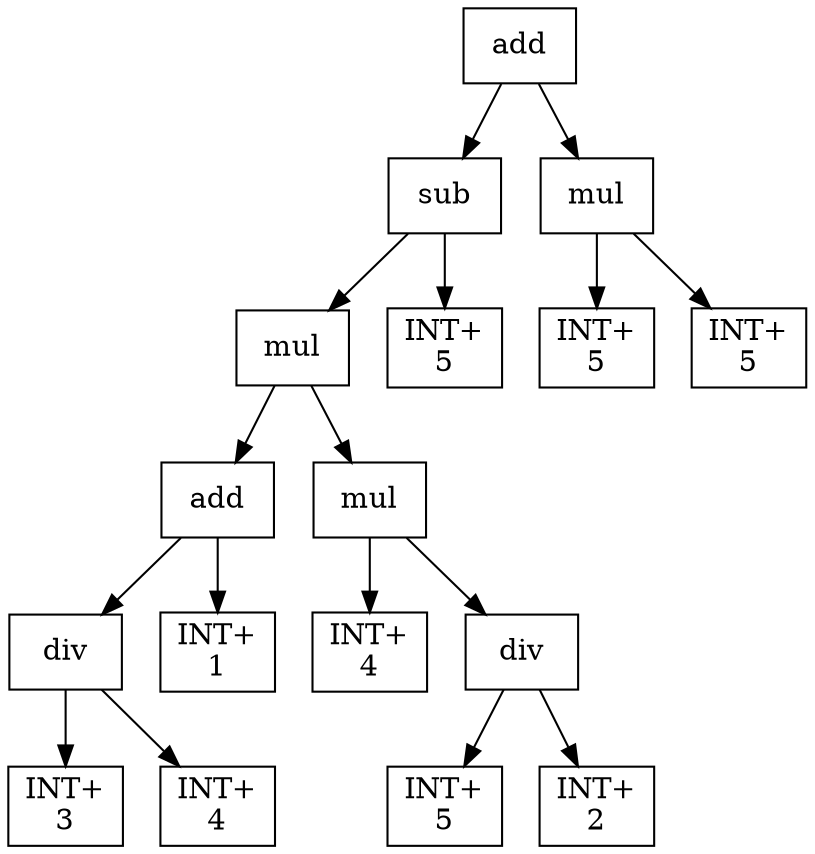 digraph expr {
  node [shape=box];
  n1 [label="add"];
  n2 [label="sub"];
  n3 [label="mul"];
  n4 [label="add"];
  n5 [label="div"];
  n6 [label="INT+\n3"];
  n7 [label="INT+\n4"];
  n5 -> n6;
  n5 -> n7;
  n8 [label="INT+\n1"];
  n4 -> n5;
  n4 -> n8;
  n9 [label="mul"];
  n10 [label="INT+\n4"];
  n11 [label="div"];
  n12 [label="INT+\n5"];
  n13 [label="INT+\n2"];
  n11 -> n12;
  n11 -> n13;
  n9 -> n10;
  n9 -> n11;
  n3 -> n4;
  n3 -> n9;
  n14 [label="INT+\n5"];
  n2 -> n3;
  n2 -> n14;
  n15 [label="mul"];
  n16 [label="INT+\n5"];
  n17 [label="INT+\n5"];
  n15 -> n16;
  n15 -> n17;
  n1 -> n2;
  n1 -> n15;
}